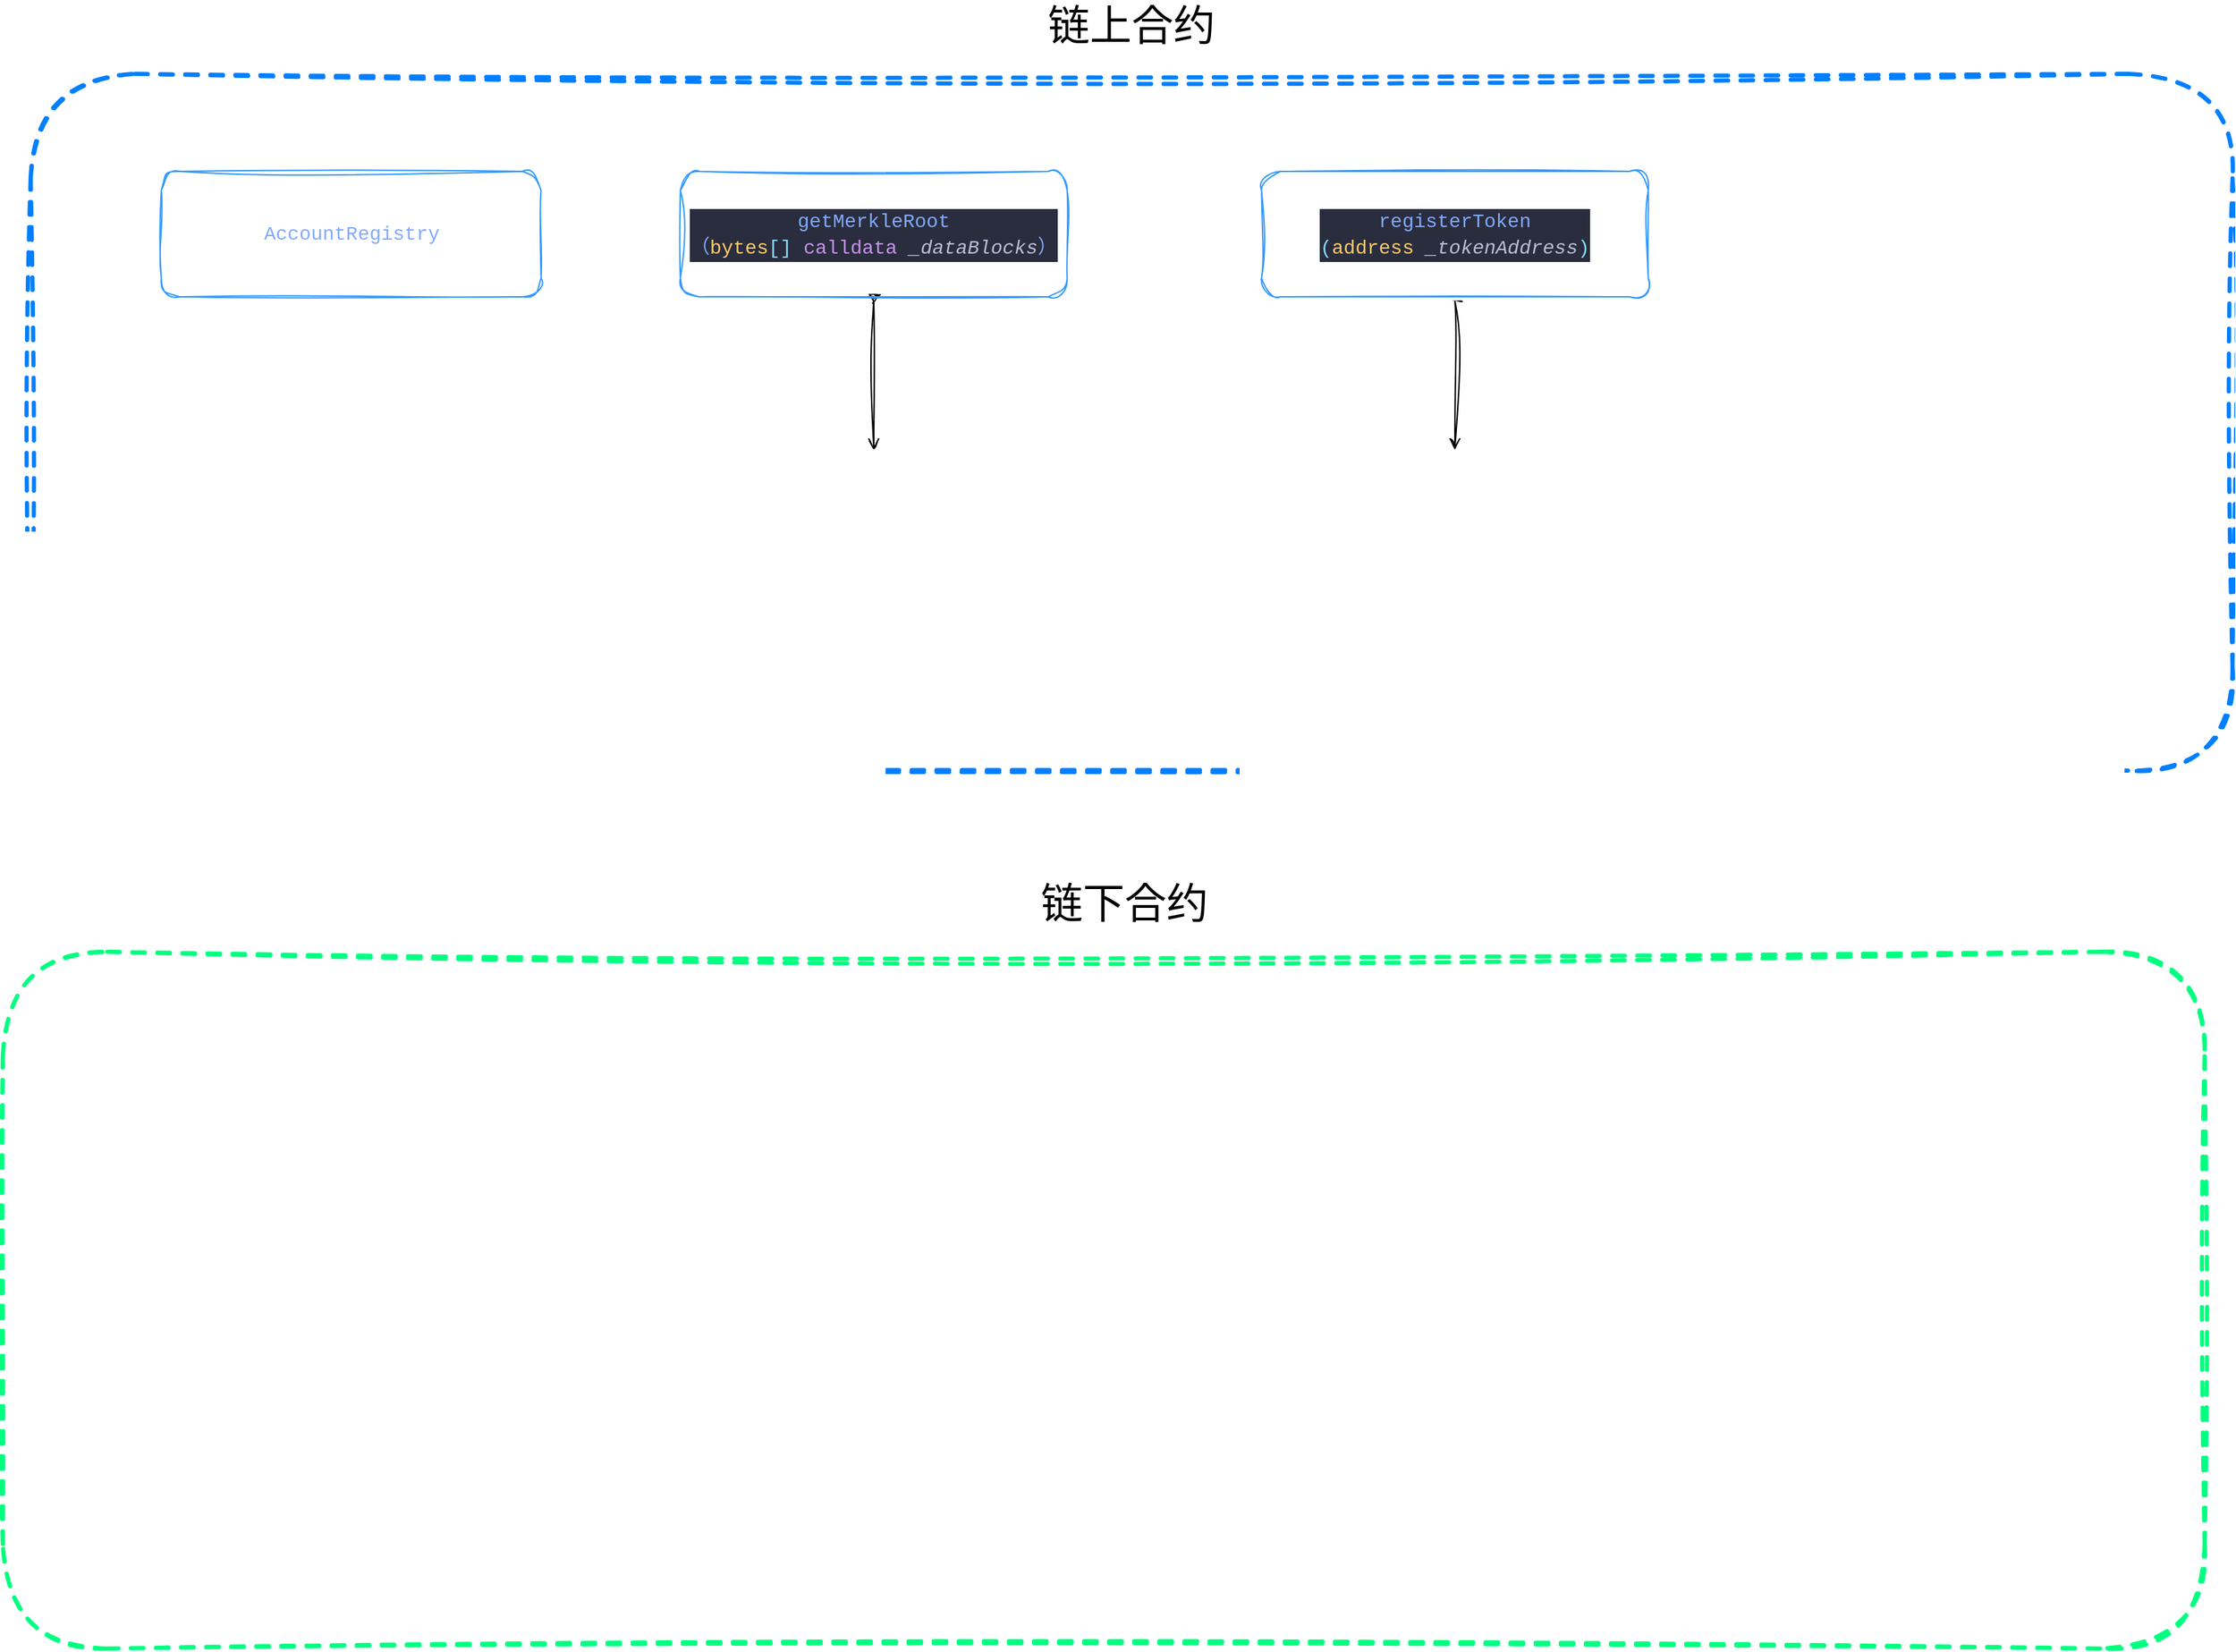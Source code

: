 <mxfile>
    <diagram id="FCGlnajyCNwjFbMMkbbG" name="第 1 页">
        <mxGraphModel dx="803" dy="422" grid="1" gridSize="10" guides="1" tooltips="1" connect="1" arrows="1" fold="1" page="0" pageScale="1" pageWidth="827" pageHeight="1169" background="#FFFFFF" math="0" shadow="0">
            <root>
                <mxCell id="0"/>
                <mxCell id="1" parent="0"/>
                <mxCell id="24" value="" style="rounded=1;whiteSpace=wrap;html=1;fillColor=none;strokeColor=#00FF80;dashed=1;strokeWidth=3;sketch=1;curveFitting=1;jiggle=2;" parent="1" vertex="1">
                    <mxGeometry x="-50" y="750" width="1580" height="500" as="geometry"/>
                </mxCell>
                <mxCell id="12" value="" style="rounded=1;whiteSpace=wrap;html=1;fillColor=none;strokeColor=#007FFF;dashed=1;strokeWidth=3;sketch=1;curveFitting=1;jiggle=2;" parent="1" vertex="1">
                    <mxGeometry x="-30" y="120" width="1580" height="500" as="geometry"/>
                </mxCell>
                <mxCell id="3" value="&lt;div style=&quot;font-family: &amp;quot;Fira Code&amp;quot;, Consolas, &amp;quot;Microsoft Yahei&amp;quot;, Consolas, &amp;quot;Courier New&amp;quot;, monospace; font-size: 14px; line-height: 19px;&quot;&gt;&lt;font color=&quot;#82aaff&quot;&gt;AccountRegistry&lt;/font&gt;&lt;/div&gt;" style="rounded=1;whiteSpace=wrap;html=1;strokeColor=#3399FF;labelBackgroundColor=default;sketch=1;curveFitting=1;jiggle=2;" parent="1" vertex="1">
                    <mxGeometry x="63.75" y="190" width="272.5" height="90" as="geometry"/>
                </mxCell>
                <mxCell id="7" style="edgeStyle=none;html=1;exitX=0.5;exitY=1;exitDx=0;exitDy=0;entryX=0.5;entryY=0;entryDx=0;entryDy=0;entryPerimeter=0;startArrow=oval;startFill=1;endArrow=open;endFill=0;rounded=1;sketch=1;curveFitting=1;jiggle=2;" parent="1" source="8" edge="1">
                    <mxGeometry relative="1" as="geometry">
                        <mxPoint x="575" y="390" as="targetPoint"/>
                    </mxGeometry>
                </mxCell>
                <mxCell id="8" value="&lt;div style=&quot;color: rgb(186, 190, 216); background-color: rgb(41, 45, 62); font-family: &amp;quot;Fira Code&amp;quot;, Consolas, &amp;quot;Microsoft Yahei&amp;quot;, Consolas, &amp;quot;Courier New&amp;quot;, monospace; font-size: 14px; line-height: 19px;&quot;&gt;&lt;div style=&quot;line-height: 19px;&quot;&gt;&lt;span style=&quot;color: #82aaff;&quot;&gt;getMerkleRoot&lt;/span&gt;&lt;/div&gt;&lt;div style=&quot;line-height: 19px;&quot;&gt;&lt;span style=&quot;color: #82aaff;&quot;&gt;（&lt;/span&gt;&lt;span style=&quot;color: rgb(255, 203, 107);&quot;&gt;bytes&lt;/span&gt;&lt;span style=&quot;color: rgb(137, 221, 255);&quot;&gt;[]&lt;/span&gt;&lt;span style=&quot;&quot;&gt; &lt;/span&gt;&lt;span style=&quot;color: rgb(199, 146, 234);&quot;&gt;calldata&lt;/span&gt;&lt;span style=&quot;&quot;&gt; &lt;/span&gt;&lt;span style=&quot;font-style: italic;&quot;&gt;_dataBlocks&lt;/span&gt;&lt;span style=&quot;color: rgb(130, 170, 255);&quot;&gt;）&lt;/span&gt;&lt;/div&gt;&lt;/div&gt;" style="rounded=1;whiteSpace=wrap;html=1;strokeColor=#3399FF;sketch=1;curveFitting=1;jiggle=2;" parent="1" vertex="1">
                    <mxGeometry x="436.25" y="190" width="277.5" height="90" as="geometry"/>
                </mxCell>
                <mxCell id="10" style="edgeStyle=none;html=1;exitX=0.5;exitY=1;exitDx=0;exitDy=0;entryX=0.5;entryY=0;entryDx=0;entryDy=0;entryPerimeter=0;startArrow=oval;startFill=1;endArrow=open;endFill=0;rounded=1;sketch=1;curveFitting=1;jiggle=2;" parent="1" source="11" edge="1">
                    <mxGeometry relative="1" as="geometry">
                        <mxPoint x="992" y="390" as="targetPoint"/>
                    </mxGeometry>
                </mxCell>
                <mxCell id="11" value="&lt;div style=&quot;color: rgb(186, 190, 216); background-color: rgb(41, 45, 62); font-family: &amp;quot;Fira Code&amp;quot;, Consolas, &amp;quot;Microsoft Yahei&amp;quot;, Consolas, &amp;quot;Courier New&amp;quot;, monospace; font-size: 14px; line-height: 19px;&quot;&gt;&lt;div style=&quot;line-height: 19px;&quot;&gt;&lt;div style=&quot;line-height: 19px;&quot;&gt;&lt;span style=&quot;color: #82aaff;&quot;&gt;registerToken&lt;/span&gt;&lt;/div&gt;&lt;div style=&quot;line-height: 19px;&quot;&gt;&lt;span style=&quot;color: #89ddff;&quot;&gt;(&lt;/span&gt;&lt;span style=&quot;color: #ffcb6b;&quot;&gt;address&lt;/span&gt; &lt;span style=&quot;font-style: italic;&quot;&gt;_tokenAddress&lt;/span&gt;&lt;span style=&quot;color: #89ddff;&quot;&gt;)&lt;/span&gt;&lt;/div&gt;&lt;/div&gt;&lt;/div&gt;" style="rounded=1;whiteSpace=wrap;html=1;strokeColor=#3399FF;sketch=1;curveFitting=1;jiggle=2;" parent="1" vertex="1">
                    <mxGeometry x="853.25" y="190" width="277.5" height="90" as="geometry"/>
                </mxCell>
                <mxCell id="13" value="链上合约" style="text;html=1;strokeColor=none;fillColor=none;align=center;verticalAlign=middle;whiteSpace=wrap;rounded=1;dashed=1;strokeWidth=3;fontSize=30;sketch=1;curveFitting=1;jiggle=2;" parent="1" vertex="1">
                    <mxGeometry x="635" y="70" width="250" height="30" as="geometry"/>
                </mxCell>
                <mxCell id="25" value="链下合约" style="text;html=1;strokeColor=none;fillColor=none;align=center;verticalAlign=middle;whiteSpace=wrap;rounded=1;dashed=1;strokeWidth=3;fontSize=30;sketch=1;curveFitting=1;jiggle=2;" parent="1" vertex="1">
                    <mxGeometry x="630" y="700" width="250" height="30" as="geometry"/>
                </mxCell>
            </root>
        </mxGraphModel>
    </diagram>
</mxfile>